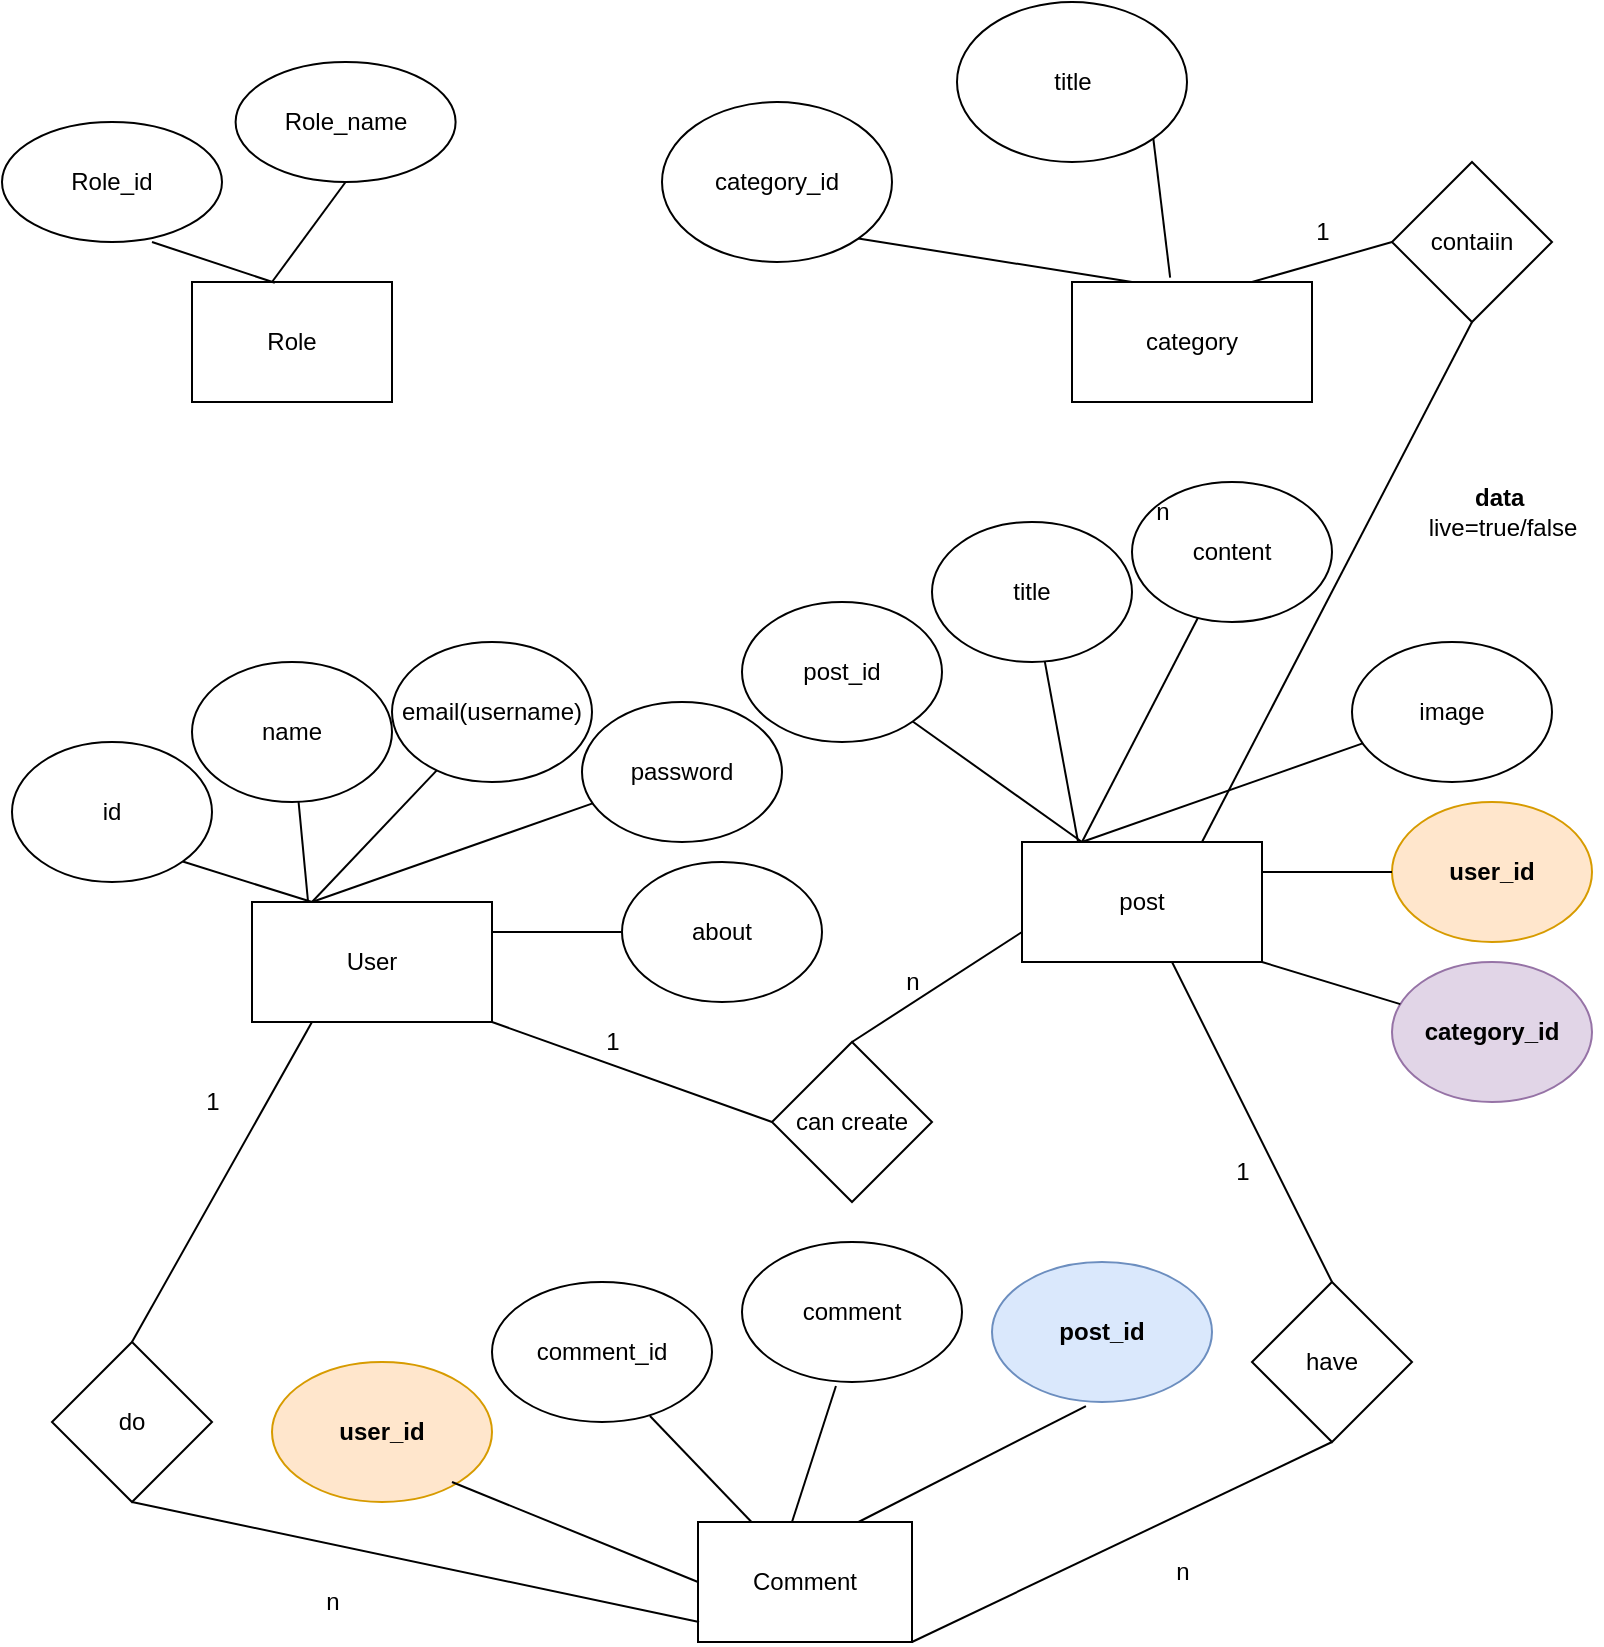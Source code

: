 <mxfile version="20.8.10" type="device"><diagram name="Page-1" id="STE61MyFao_1MUPGAvoP"><mxGraphModel dx="978" dy="1593" grid="1" gridSize="10" guides="1" tooltips="1" connect="1" arrows="1" fold="1" page="1" pageScale="1" pageWidth="850" pageHeight="1100" math="0" shadow="0"><root><mxCell id="0"/><mxCell id="1" parent="0"/><mxCell id="_je-vkmUfSe3YWZ6Bthx-1" value="User" style="rounded=0;whiteSpace=wrap;html=1;" vertex="1" parent="1"><mxGeometry x="130" y="430" width="120" height="60" as="geometry"/></mxCell><mxCell id="_je-vkmUfSe3YWZ6Bthx-2" value="id" style="ellipse;whiteSpace=wrap;html=1;" vertex="1" parent="1"><mxGeometry x="10" y="350" width="100" height="70" as="geometry"/></mxCell><mxCell id="_je-vkmUfSe3YWZ6Bthx-3" value="" style="endArrow=none;html=1;rounded=0;entryX=0.25;entryY=0;entryDx=0;entryDy=0;exitX=1;exitY=1;exitDx=0;exitDy=0;" edge="1" parent="1" source="_je-vkmUfSe3YWZ6Bthx-2" target="_je-vkmUfSe3YWZ6Bthx-1"><mxGeometry width="50" height="50" relative="1" as="geometry"><mxPoint x="420" y="500" as="sourcePoint"/><mxPoint x="470" y="450" as="targetPoint"/></mxGeometry></mxCell><mxCell id="_je-vkmUfSe3YWZ6Bthx-7" value="name" style="ellipse;whiteSpace=wrap;html=1;" vertex="1" parent="1"><mxGeometry x="100" y="310" width="100" height="70" as="geometry"/></mxCell><mxCell id="_je-vkmUfSe3YWZ6Bthx-8" value="" style="endArrow=none;html=1;rounded=0;entryX=0.317;entryY=0;entryDx=0;entryDy=0;entryPerimeter=0;" edge="1" source="_je-vkmUfSe3YWZ6Bthx-7" parent="1"><mxGeometry width="50" height="50" relative="1" as="geometry"><mxPoint x="510" y="460" as="sourcePoint"/><mxPoint x="158.04" y="430" as="targetPoint"/></mxGeometry></mxCell><mxCell id="_je-vkmUfSe3YWZ6Bthx-10" value="email(username)" style="ellipse;whiteSpace=wrap;html=1;" vertex="1" parent="1"><mxGeometry x="200" y="300" width="100" height="70" as="geometry"/></mxCell><mxCell id="_je-vkmUfSe3YWZ6Bthx-11" value="" style="endArrow=none;html=1;rounded=0;" edge="1" source="_je-vkmUfSe3YWZ6Bthx-10" parent="1"><mxGeometry width="50" height="50" relative="1" as="geometry"><mxPoint x="610" y="450" as="sourcePoint"/><mxPoint x="160" y="430" as="targetPoint"/></mxGeometry></mxCell><mxCell id="_je-vkmUfSe3YWZ6Bthx-12" value="password" style="ellipse;whiteSpace=wrap;html=1;" vertex="1" parent="1"><mxGeometry x="295" y="330" width="100" height="70" as="geometry"/></mxCell><mxCell id="_je-vkmUfSe3YWZ6Bthx-13" value="" style="endArrow=none;html=1;rounded=0;" edge="1" source="_je-vkmUfSe3YWZ6Bthx-12" parent="1"><mxGeometry width="50" height="50" relative="1" as="geometry"><mxPoint x="705" y="480" as="sourcePoint"/><mxPoint x="160" y="430" as="targetPoint"/></mxGeometry></mxCell><mxCell id="_je-vkmUfSe3YWZ6Bthx-14" value="about" style="ellipse;whiteSpace=wrap;html=1;" vertex="1" parent="1"><mxGeometry x="315" y="410" width="100" height="70" as="geometry"/></mxCell><mxCell id="_je-vkmUfSe3YWZ6Bthx-15" value="" style="endArrow=none;html=1;rounded=0;entryX=1;entryY=0.25;entryDx=0;entryDy=0;" edge="1" source="_je-vkmUfSe3YWZ6Bthx-14" parent="1" target="_je-vkmUfSe3YWZ6Bthx-1"><mxGeometry width="50" height="50" relative="1" as="geometry"><mxPoint x="725" y="530" as="sourcePoint"/><mxPoint x="170" y="430" as="targetPoint"/></mxGeometry></mxCell><mxCell id="_je-vkmUfSe3YWZ6Bthx-16" value="post_id" style="ellipse;whiteSpace=wrap;html=1;" vertex="1" parent="1"><mxGeometry x="375" y="280" width="100" height="70" as="geometry"/></mxCell><mxCell id="_je-vkmUfSe3YWZ6Bthx-17" value="title" style="ellipse;whiteSpace=wrap;html=1;" vertex="1" parent="1"><mxGeometry x="470" y="240" width="100" height="70" as="geometry"/></mxCell><mxCell id="_je-vkmUfSe3YWZ6Bthx-18" value="content" style="ellipse;whiteSpace=wrap;html=1;" vertex="1" parent="1"><mxGeometry x="570" y="220" width="100" height="70" as="geometry"/></mxCell><mxCell id="_je-vkmUfSe3YWZ6Bthx-19" value="image" style="ellipse;whiteSpace=wrap;html=1;" vertex="1" parent="1"><mxGeometry x="680" y="300" width="100" height="70" as="geometry"/></mxCell><mxCell id="_je-vkmUfSe3YWZ6Bthx-20" value="&lt;b&gt;user_id&lt;/b&gt;" style="ellipse;whiteSpace=wrap;html=1;fillColor=#ffe6cc;strokeColor=#d79b00;" vertex="1" parent="1"><mxGeometry x="700" y="380" width="100" height="70" as="geometry"/></mxCell><mxCell id="_je-vkmUfSe3YWZ6Bthx-21" value="" style="endArrow=none;html=1;rounded=0;entryX=1;entryY=0.25;entryDx=0;entryDy=0;" edge="1" source="_je-vkmUfSe3YWZ6Bthx-20" target="_je-vkmUfSe3YWZ6Bthx-26" parent="1"><mxGeometry width="50" height="50" relative="1" as="geometry"><mxPoint x="1110" y="500" as="sourcePoint"/><mxPoint x="555" y="400" as="targetPoint"/></mxGeometry></mxCell><mxCell id="_je-vkmUfSe3YWZ6Bthx-22" value="" style="endArrow=none;html=1;rounded=0;" edge="1" source="_je-vkmUfSe3YWZ6Bthx-19" parent="1"><mxGeometry width="50" height="50" relative="1" as="geometry"><mxPoint x="1090" y="450" as="sourcePoint"/><mxPoint x="545" y="400" as="targetPoint"/></mxGeometry></mxCell><mxCell id="_je-vkmUfSe3YWZ6Bthx-23" value="" style="endArrow=none;html=1;rounded=0;" edge="1" source="_je-vkmUfSe3YWZ6Bthx-18" parent="1"><mxGeometry width="50" height="50" relative="1" as="geometry"><mxPoint x="995" y="420" as="sourcePoint"/><mxPoint x="545" y="400" as="targetPoint"/></mxGeometry></mxCell><mxCell id="_je-vkmUfSe3YWZ6Bthx-24" value="" style="endArrow=none;html=1;rounded=0;entryX=0.317;entryY=0;entryDx=0;entryDy=0;entryPerimeter=0;" edge="1" source="_je-vkmUfSe3YWZ6Bthx-17" parent="1"><mxGeometry width="50" height="50" relative="1" as="geometry"><mxPoint x="895" y="430" as="sourcePoint"/><mxPoint x="543.04" y="400" as="targetPoint"/></mxGeometry></mxCell><mxCell id="_je-vkmUfSe3YWZ6Bthx-25" value="" style="endArrow=none;html=1;rounded=0;entryX=0.25;entryY=0;entryDx=0;entryDy=0;exitX=1;exitY=1;exitDx=0;exitDy=0;" edge="1" source="_je-vkmUfSe3YWZ6Bthx-16" target="_je-vkmUfSe3YWZ6Bthx-26" parent="1"><mxGeometry width="50" height="50" relative="1" as="geometry"><mxPoint x="805" y="470" as="sourcePoint"/><mxPoint x="855" y="420" as="targetPoint"/></mxGeometry></mxCell><mxCell id="_je-vkmUfSe3YWZ6Bthx-26" value="post" style="rounded=0;whiteSpace=wrap;html=1;" vertex="1" parent="1"><mxGeometry x="515" y="400" width="120" height="60" as="geometry"/></mxCell><mxCell id="_je-vkmUfSe3YWZ6Bthx-27" value="&lt;font color=&quot;#000000&quot;&gt;Comment&lt;/font&gt;" style="rounded=0;whiteSpace=wrap;html=1;fontColor=#FF3333;" vertex="1" parent="1"><mxGeometry x="353" y="740" width="107" height="60" as="geometry"/></mxCell><mxCell id="_je-vkmUfSe3YWZ6Bthx-28" value="&lt;b&gt;user_id&lt;/b&gt;" style="ellipse;whiteSpace=wrap;html=1;fillColor=#ffe6cc;strokeColor=#d79b00;" vertex="1" parent="1"><mxGeometry x="140" y="660" width="110" height="70" as="geometry"/></mxCell><mxCell id="_je-vkmUfSe3YWZ6Bthx-29" value="" style="endArrow=none;html=1;rounded=0;fontColor=#000000;exitX=0;exitY=0.5;exitDx=0;exitDy=0;" edge="1" parent="1" source="_je-vkmUfSe3YWZ6Bthx-27"><mxGeometry width="50" height="50" relative="1" as="geometry"><mxPoint x="350" y="770" as="sourcePoint"/><mxPoint x="230" y="720" as="targetPoint"/></mxGeometry></mxCell><mxCell id="_je-vkmUfSe3YWZ6Bthx-31" value="comment_id" style="ellipse;whiteSpace=wrap;html=1;fontColor=#000000;" vertex="1" parent="1"><mxGeometry x="250" y="620" width="110" height="70" as="geometry"/></mxCell><mxCell id="_je-vkmUfSe3YWZ6Bthx-32" value="" style="endArrow=none;html=1;rounded=0;fontColor=#000000;exitX=0.25;exitY=0;exitDx=0;exitDy=0;entryX=0.718;entryY=0.957;entryDx=0;entryDy=0;entryPerimeter=0;" edge="1" target="_je-vkmUfSe3YWZ6Bthx-31" parent="1" source="_je-vkmUfSe3YWZ6Bthx-27"><mxGeometry width="50" height="50" relative="1" as="geometry"><mxPoint x="460" y="730" as="sourcePoint"/><mxPoint x="330" y="680" as="targetPoint"/></mxGeometry></mxCell><mxCell id="_je-vkmUfSe3YWZ6Bthx-33" value="can create" style="rhombus;whiteSpace=wrap;html=1;fontColor=#000000;" vertex="1" parent="1"><mxGeometry x="390" y="500" width="80" height="80" as="geometry"/></mxCell><mxCell id="_je-vkmUfSe3YWZ6Bthx-34" value="" style="endArrow=none;html=1;rounded=0;fontColor=#000000;exitX=1;exitY=1;exitDx=0;exitDy=0;entryX=0;entryY=0.5;entryDx=0;entryDy=0;" edge="1" parent="1" source="_je-vkmUfSe3YWZ6Bthx-1" target="_je-vkmUfSe3YWZ6Bthx-33"><mxGeometry width="50" height="50" relative="1" as="geometry"><mxPoint x="400" y="570" as="sourcePoint"/><mxPoint x="450" y="520" as="targetPoint"/></mxGeometry></mxCell><mxCell id="_je-vkmUfSe3YWZ6Bthx-35" value="" style="endArrow=none;html=1;rounded=0;fontColor=#000000;exitX=1;exitY=1;exitDx=0;exitDy=0;entryX=0;entryY=0.75;entryDx=0;entryDy=0;" edge="1" parent="1" target="_je-vkmUfSe3YWZ6Bthx-26"><mxGeometry width="50" height="50" relative="1" as="geometry"><mxPoint x="430" y="500" as="sourcePoint"/><mxPoint x="570" y="550" as="targetPoint"/></mxGeometry></mxCell><mxCell id="_je-vkmUfSe3YWZ6Bthx-36" value="1" style="text;html=1;align=center;verticalAlign=middle;resizable=0;points=[];autosize=1;strokeColor=none;fillColor=none;fontColor=#000000;" vertex="1" parent="1"><mxGeometry x="295" y="485" width="30" height="30" as="geometry"/></mxCell><mxCell id="_je-vkmUfSe3YWZ6Bthx-38" value="n" style="text;html=1;align=center;verticalAlign=middle;resizable=0;points=[];autosize=1;strokeColor=none;fillColor=none;fontColor=#000000;" vertex="1" parent="1"><mxGeometry x="445" y="455" width="30" height="30" as="geometry"/></mxCell><mxCell id="_je-vkmUfSe3YWZ6Bthx-39" value="comment" style="ellipse;whiteSpace=wrap;html=1;fontColor=#000000;" vertex="1" parent="1"><mxGeometry x="375" y="600" width="110" height="70" as="geometry"/></mxCell><mxCell id="_je-vkmUfSe3YWZ6Bthx-40" value="" style="endArrow=none;html=1;rounded=0;fontColor=#000000;entryX=0.427;entryY=1.029;entryDx=0;entryDy=0;entryPerimeter=0;" edge="1" target="_je-vkmUfSe3YWZ6Bthx-39" parent="1"><mxGeometry width="50" height="50" relative="1" as="geometry"><mxPoint x="400" y="740" as="sourcePoint"/><mxPoint x="570" y="630" as="targetPoint"/></mxGeometry></mxCell><mxCell id="_je-vkmUfSe3YWZ6Bthx-41" value="&lt;b&gt;post_id&lt;/b&gt;" style="ellipse;whiteSpace=wrap;html=1;fillColor=#dae8fc;strokeColor=#6c8ebf;" vertex="1" parent="1"><mxGeometry x="500" y="610" width="110" height="70" as="geometry"/></mxCell><mxCell id="_je-vkmUfSe3YWZ6Bthx-42" value="" style="endArrow=none;html=1;rounded=0;fontColor=#000000;entryX=0.427;entryY=1.029;entryDx=0;entryDy=0;entryPerimeter=0;exitX=0.75;exitY=0;exitDx=0;exitDy=0;" edge="1" target="_je-vkmUfSe3YWZ6Bthx-41" parent="1" source="_je-vkmUfSe3YWZ6Bthx-27"><mxGeometry width="50" height="50" relative="1" as="geometry"><mxPoint x="440" y="730" as="sourcePoint"/><mxPoint x="695" y="640" as="targetPoint"/></mxGeometry></mxCell><mxCell id="_je-vkmUfSe3YWZ6Bthx-43" value="do" style="rhombus;whiteSpace=wrap;html=1;fontColor=#000000;" vertex="1" parent="1"><mxGeometry x="30" y="650" width="80" height="80" as="geometry"/></mxCell><mxCell id="_je-vkmUfSe3YWZ6Bthx-44" value="" style="endArrow=none;html=1;rounded=0;fontColor=#000000;entryX=0.25;entryY=1;entryDx=0;entryDy=0;exitX=0.5;exitY=0;exitDx=0;exitDy=0;" edge="1" parent="1" source="_je-vkmUfSe3YWZ6Bthx-43" target="_je-vkmUfSe3YWZ6Bthx-1"><mxGeometry width="50" height="50" relative="1" as="geometry"><mxPoint x="260" y="660" as="sourcePoint"/><mxPoint x="310" y="610" as="targetPoint"/></mxGeometry></mxCell><mxCell id="_je-vkmUfSe3YWZ6Bthx-49" value="" style="endArrow=none;html=1;rounded=0;fontColor=#000000;entryX=0.5;entryY=1;entryDx=0;entryDy=0;exitX=0.005;exitY=0.833;exitDx=0;exitDy=0;exitPerimeter=0;" edge="1" parent="1" source="_je-vkmUfSe3YWZ6Bthx-27" target="_je-vkmUfSe3YWZ6Bthx-43"><mxGeometry width="50" height="50" relative="1" as="geometry"><mxPoint x="350" y="800" as="sourcePoint"/><mxPoint x="310" y="690" as="targetPoint"/></mxGeometry></mxCell><mxCell id="_je-vkmUfSe3YWZ6Bthx-50" value="1" style="text;html=1;align=center;verticalAlign=middle;resizable=0;points=[];autosize=1;strokeColor=none;fillColor=none;fontColor=#000000;" vertex="1" parent="1"><mxGeometry x="95" y="515" width="30" height="30" as="geometry"/></mxCell><mxCell id="_je-vkmUfSe3YWZ6Bthx-52" value="n" style="text;html=1;align=center;verticalAlign=middle;resizable=0;points=[];autosize=1;strokeColor=none;fillColor=none;fontColor=#000000;" vertex="1" parent="1"><mxGeometry x="155" y="765" width="30" height="30" as="geometry"/></mxCell><mxCell id="_je-vkmUfSe3YWZ6Bthx-53" value="have" style="rhombus;whiteSpace=wrap;html=1;fontColor=#000000;" vertex="1" parent="1"><mxGeometry x="630" y="620" width="80" height="80" as="geometry"/></mxCell><mxCell id="_je-vkmUfSe3YWZ6Bthx-55" value="" style="endArrow=none;html=1;rounded=0;fontColor=#000000;exitX=1;exitY=1;exitDx=0;exitDy=0;" edge="1" parent="1" source="_je-vkmUfSe3YWZ6Bthx-27"><mxGeometry width="50" height="50" relative="1" as="geometry"><mxPoint x="620" y="750" as="sourcePoint"/><mxPoint x="670" y="700" as="targetPoint"/></mxGeometry></mxCell><mxCell id="_je-vkmUfSe3YWZ6Bthx-56" value="1" style="text;html=1;align=center;verticalAlign=middle;resizable=0;points=[];autosize=1;strokeColor=none;fillColor=none;fontColor=#000000;" vertex="1" parent="1"><mxGeometry x="610" y="550" width="30" height="30" as="geometry"/></mxCell><mxCell id="_je-vkmUfSe3YWZ6Bthx-58" value="n" style="text;html=1;align=center;verticalAlign=middle;resizable=0;points=[];autosize=1;strokeColor=none;fillColor=none;fontColor=#000000;" vertex="1" parent="1"><mxGeometry x="580" y="750" width="30" height="30" as="geometry"/></mxCell><mxCell id="_je-vkmUfSe3YWZ6Bthx-60" value="" style="endArrow=none;html=1;rounded=0;fontColor=#000000;exitX=0.5;exitY=0;exitDx=0;exitDy=0;" edge="1" parent="1" source="_je-vkmUfSe3YWZ6Bthx-53" target="_je-vkmUfSe3YWZ6Bthx-26"><mxGeometry width="50" height="50" relative="1" as="geometry"><mxPoint x="520" y="540" as="sourcePoint"/><mxPoint x="570" y="490" as="targetPoint"/></mxGeometry></mxCell><mxCell id="_je-vkmUfSe3YWZ6Bthx-61" value="&lt;b&gt;data&lt;/b&gt;&amp;nbsp;&lt;br&gt;live=true/false" style="text;html=1;align=center;verticalAlign=middle;resizable=0;points=[];autosize=1;strokeColor=none;fillColor=none;fontColor=#000000;" vertex="1" parent="1"><mxGeometry x="705" y="215" width="100" height="40" as="geometry"/></mxCell><mxCell id="_je-vkmUfSe3YWZ6Bthx-62" value="category" style="whiteSpace=wrap;html=1;fontColor=#000000;" vertex="1" parent="1"><mxGeometry x="540" y="120" width="120" height="60" as="geometry"/></mxCell><mxCell id="_je-vkmUfSe3YWZ6Bthx-63" value="category_id" style="ellipse;whiteSpace=wrap;html=1;fontColor=#000000;" vertex="1" parent="1"><mxGeometry x="335" y="30" width="115" height="80" as="geometry"/></mxCell><mxCell id="_je-vkmUfSe3YWZ6Bthx-64" value="" style="endArrow=none;html=1;rounded=0;fontColor=#000000;entryX=1;entryY=1;entryDx=0;entryDy=0;exitX=0.25;exitY=0;exitDx=0;exitDy=0;" edge="1" parent="1" source="_je-vkmUfSe3YWZ6Bthx-62" target="_je-vkmUfSe3YWZ6Bthx-63"><mxGeometry width="50" height="50" relative="1" as="geometry"><mxPoint x="590" y="290" as="sourcePoint"/><mxPoint x="640" y="240" as="targetPoint"/></mxGeometry></mxCell><mxCell id="_je-vkmUfSe3YWZ6Bthx-65" value="title" style="ellipse;whiteSpace=wrap;html=1;fontColor=#000000;" vertex="1" parent="1"><mxGeometry x="482.5" y="-20" width="115" height="80" as="geometry"/></mxCell><mxCell id="_je-vkmUfSe3YWZ6Bthx-66" value="" style="endArrow=none;html=1;rounded=0;fontColor=#000000;entryX=1;entryY=1;entryDx=0;entryDy=0;exitX=0.409;exitY=-0.037;exitDx=0;exitDy=0;exitPerimeter=0;" edge="1" target="_je-vkmUfSe3YWZ6Bthx-65" parent="1" source="_je-vkmUfSe3YWZ6Bthx-62"><mxGeometry width="50" height="50" relative="1" as="geometry"><mxPoint x="590" y="110" as="sourcePoint"/><mxPoint x="787.5" y="190" as="targetPoint"/></mxGeometry></mxCell><mxCell id="_je-vkmUfSe3YWZ6Bthx-67" value="contaiin" style="rhombus;whiteSpace=wrap;html=1;fontColor=#000000;" vertex="1" parent="1"><mxGeometry x="700" y="60" width="80" height="80" as="geometry"/></mxCell><mxCell id="_je-vkmUfSe3YWZ6Bthx-68" value="" style="endArrow=none;html=1;rounded=0;fontColor=#000000;entryX=0;entryY=0.5;entryDx=0;entryDy=0;exitX=0.75;exitY=0;exitDx=0;exitDy=0;" edge="1" parent="1" source="_je-vkmUfSe3YWZ6Bthx-62" target="_je-vkmUfSe3YWZ6Bthx-67"><mxGeometry width="50" height="50" relative="1" as="geometry"><mxPoint x="590" y="180" as="sourcePoint"/><mxPoint x="640" y="130" as="targetPoint"/></mxGeometry></mxCell><mxCell id="_je-vkmUfSe3YWZ6Bthx-69" value="" style="endArrow=none;html=1;rounded=0;fontColor=#000000;entryX=0.5;entryY=1;entryDx=0;entryDy=0;exitX=0.75;exitY=0;exitDx=0;exitDy=0;" edge="1" parent="1" source="_je-vkmUfSe3YWZ6Bthx-26" target="_je-vkmUfSe3YWZ6Bthx-67"><mxGeometry width="50" height="50" relative="1" as="geometry"><mxPoint x="535" y="240" as="sourcePoint"/><mxPoint x="585" y="190" as="targetPoint"/></mxGeometry></mxCell><mxCell id="_je-vkmUfSe3YWZ6Bthx-70" value="1" style="text;html=1;align=center;verticalAlign=middle;resizable=0;points=[];autosize=1;strokeColor=none;fillColor=none;fontColor=#000000;" vertex="1" parent="1"><mxGeometry x="650" y="80" width="30" height="30" as="geometry"/></mxCell><mxCell id="_je-vkmUfSe3YWZ6Bthx-71" value="n" style="text;html=1;align=center;verticalAlign=middle;resizable=0;points=[];autosize=1;strokeColor=none;fillColor=none;fontColor=#000000;" vertex="1" parent="1"><mxGeometry x="570" y="220" width="30" height="30" as="geometry"/></mxCell><mxCell id="_je-vkmUfSe3YWZ6Bthx-72" value="&lt;b&gt;category_id&lt;/b&gt;" style="ellipse;whiteSpace=wrap;html=1;fillColor=#e1d5e7;strokeColor=#9673a6;" vertex="1" parent="1"><mxGeometry x="700" y="460" width="100" height="70" as="geometry"/></mxCell><mxCell id="_je-vkmUfSe3YWZ6Bthx-73" value="" style="endArrow=none;html=1;rounded=0;entryX=1;entryY=1;entryDx=0;entryDy=0;" edge="1" source="_je-vkmUfSe3YWZ6Bthx-72" parent="1" target="_je-vkmUfSe3YWZ6Bthx-26"><mxGeometry width="50" height="50" relative="1" as="geometry"><mxPoint x="1105" y="565" as="sourcePoint"/><mxPoint x="630" y="480" as="targetPoint"/></mxGeometry></mxCell><mxCell id="_je-vkmUfSe3YWZ6Bthx-74" value="Role" style="whiteSpace=wrap;html=1;fontColor=#000000;" vertex="1" parent="1"><mxGeometry x="100" y="120" width="100" height="60" as="geometry"/></mxCell><mxCell id="_je-vkmUfSe3YWZ6Bthx-75" value="Role_id" style="ellipse;whiteSpace=wrap;html=1;fontColor=#000000;" vertex="1" parent="1"><mxGeometry x="5" y="40" width="110" height="60" as="geometry"/></mxCell><mxCell id="_je-vkmUfSe3YWZ6Bthx-76" value="" style="endArrow=none;html=1;rounded=0;fontColor=#000000;exitX=0.414;exitY=0.006;exitDx=0;exitDy=0;exitPerimeter=0;" edge="1" parent="1" source="_je-vkmUfSe3YWZ6Bthx-74"><mxGeometry width="50" height="50" relative="1" as="geometry"><mxPoint x="340" y="170" as="sourcePoint"/><mxPoint x="80" y="100" as="targetPoint"/></mxGeometry></mxCell><mxCell id="_je-vkmUfSe3YWZ6Bthx-77" value="Role_name" style="ellipse;whiteSpace=wrap;html=1;fontColor=#000000;" vertex="1" parent="1"><mxGeometry x="121.8" y="10" width="110" height="60" as="geometry"/></mxCell><mxCell id="_je-vkmUfSe3YWZ6Bthx-78" value="" style="endArrow=none;html=1;rounded=0;fontColor=#000000;entryX=0.5;entryY=1;entryDx=0;entryDy=0;" edge="1" target="_je-vkmUfSe3YWZ6Bthx-77" parent="1"><mxGeometry width="50" height="50" relative="1" as="geometry"><mxPoint x="140" y="120" as="sourcePoint"/><mxPoint x="506.8" y="90" as="targetPoint"/></mxGeometry></mxCell></root></mxGraphModel></diagram></mxfile>